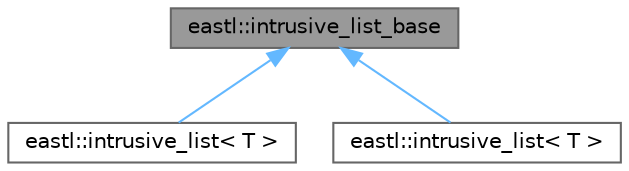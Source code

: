 digraph "eastl::intrusive_list_base"
{
 // LATEX_PDF_SIZE
  bgcolor="transparent";
  edge [fontname=Helvetica,fontsize=10,labelfontname=Helvetica,labelfontsize=10];
  node [fontname=Helvetica,fontsize=10,shape=box,height=0.2,width=0.4];
  Node1 [id="Node000001",label="eastl::intrusive_list_base",height=0.2,width=0.4,color="gray40", fillcolor="grey60", style="filled", fontcolor="black",tooltip=" "];
  Node1 -> Node2 [id="edge3_Node000001_Node000002",dir="back",color="steelblue1",style="solid",tooltip=" "];
  Node2 [id="Node000002",label="eastl::intrusive_list\< T \>",height=0.2,width=0.4,color="gray40", fillcolor="white", style="filled",URL="$classeastl_1_1intrusive__list.html",tooltip=" "];
  Node1 -> Node3 [id="edge4_Node000001_Node000003",dir="back",color="steelblue1",style="solid",tooltip=" "];
  Node3 [id="Node000003",label="eastl::intrusive_list\< T \>",height=0.2,width=0.4,color="gray40", fillcolor="white", style="filled",URL="$classeastl_1_1intrusive__list.html",tooltip=" "];
}
